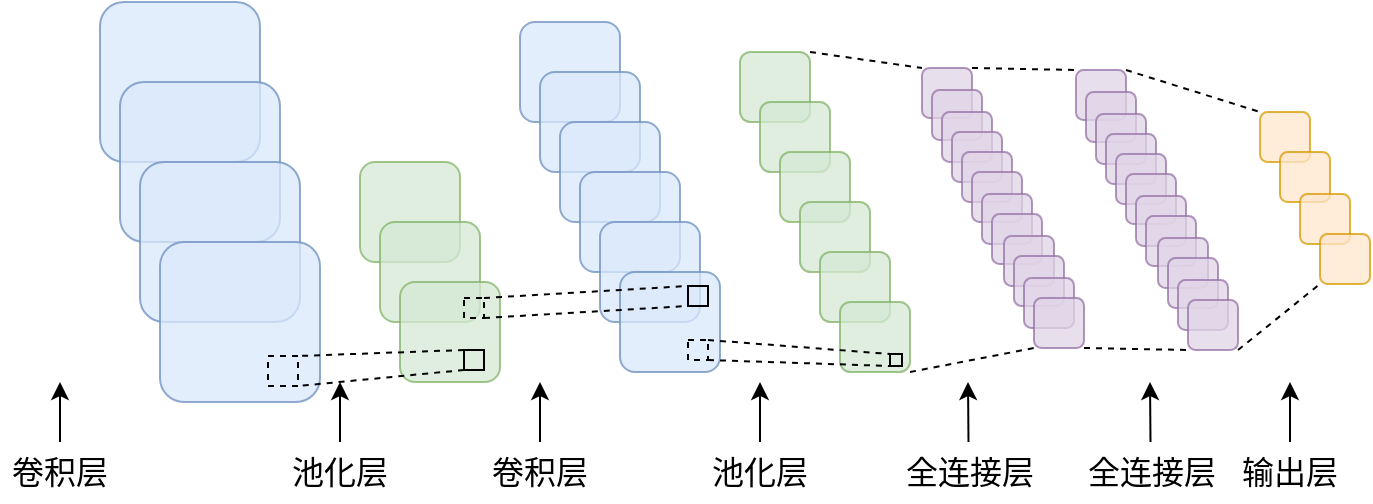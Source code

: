 <mxfile version="21.2.9" type="github">
  <diagram name="第 1 页" id="ZHtbwnwESCGqk5BUtqKa">
    <mxGraphModel dx="928" dy="579" grid="1" gridSize="10" guides="1" tooltips="1" connect="1" arrows="1" fold="1" page="1" pageScale="1" pageWidth="827" pageHeight="1169" math="0" shadow="0">
      <root>
        <mxCell id="0" />
        <mxCell id="1" parent="0" />
        <mxCell id="7yJh9d8cDHfY0ZQC9ODF-1" value="" style="rounded=1;whiteSpace=wrap;html=1;fillColor=#dae8fc;strokeColor=#6c8ebf;opacity=75;" vertex="1" parent="1">
          <mxGeometry x="170" y="230" width="80" height="80" as="geometry" />
        </mxCell>
        <mxCell id="7yJh9d8cDHfY0ZQC9ODF-4" value="" style="rounded=1;whiteSpace=wrap;html=1;fillColor=#dae8fc;strokeColor=#6c8ebf;opacity=75;" vertex="1" parent="1">
          <mxGeometry x="180" y="270" width="80" height="80" as="geometry" />
        </mxCell>
        <mxCell id="7yJh9d8cDHfY0ZQC9ODF-5" value="" style="rounded=1;whiteSpace=wrap;html=1;fillColor=#dae8fc;strokeColor=#6c8ebf;opacity=75;" vertex="1" parent="1">
          <mxGeometry x="190" y="310" width="80" height="80" as="geometry" />
        </mxCell>
        <mxCell id="7yJh9d8cDHfY0ZQC9ODF-6" value="" style="rounded=1;whiteSpace=wrap;html=1;fillColor=#d5e8d4;strokeColor=#82b366;opacity=75;" vertex="1" parent="1">
          <mxGeometry x="300" y="310" width="50" height="50" as="geometry" />
        </mxCell>
        <mxCell id="7yJh9d8cDHfY0ZQC9ODF-7" value="" style="rounded=1;whiteSpace=wrap;html=1;fillColor=#dae8fc;strokeColor=#6c8ebf;opacity=75;" vertex="1" parent="1">
          <mxGeometry x="200" y="350" width="80" height="80" as="geometry" />
        </mxCell>
        <mxCell id="7yJh9d8cDHfY0ZQC9ODF-11" value="" style="rounded=1;whiteSpace=wrap;html=1;fillColor=#d5e8d4;strokeColor=#82b366;opacity=75;" vertex="1" parent="1">
          <mxGeometry x="310" y="340" width="50" height="50" as="geometry" />
        </mxCell>
        <mxCell id="7yJh9d8cDHfY0ZQC9ODF-12" value="" style="rounded=1;whiteSpace=wrap;html=1;fillColor=#d5e8d4;strokeColor=#82b366;opacity=75;" vertex="1" parent="1">
          <mxGeometry x="320" y="370" width="50" height="50" as="geometry" />
        </mxCell>
        <mxCell id="7yJh9d8cDHfY0ZQC9ODF-15" value="" style="rounded=1;whiteSpace=wrap;html=1;fillColor=#dae8fc;strokeColor=#6c8ebf;opacity=75;" vertex="1" parent="1">
          <mxGeometry x="380" y="240" width="50" height="50" as="geometry" />
        </mxCell>
        <mxCell id="7yJh9d8cDHfY0ZQC9ODF-16" value="" style="rounded=1;whiteSpace=wrap;html=1;fillColor=#dae8fc;strokeColor=#6c8ebf;opacity=75;" vertex="1" parent="1">
          <mxGeometry x="390" y="265" width="50" height="50" as="geometry" />
        </mxCell>
        <mxCell id="7yJh9d8cDHfY0ZQC9ODF-17" value="" style="rounded=1;whiteSpace=wrap;html=1;fillColor=#dae8fc;strokeColor=#6c8ebf;opacity=75;" vertex="1" parent="1">
          <mxGeometry x="400" y="290" width="50" height="50" as="geometry" />
        </mxCell>
        <mxCell id="7yJh9d8cDHfY0ZQC9ODF-18" value="" style="rounded=1;whiteSpace=wrap;html=1;fillColor=#dae8fc;strokeColor=#6c8ebf;opacity=75;" vertex="1" parent="1">
          <mxGeometry x="410" y="315" width="50" height="50" as="geometry" />
        </mxCell>
        <mxCell id="7yJh9d8cDHfY0ZQC9ODF-19" value="" style="rounded=1;whiteSpace=wrap;html=1;fillColor=#dae8fc;strokeColor=#6c8ebf;opacity=75;" vertex="1" parent="1">
          <mxGeometry x="420" y="340" width="50" height="50" as="geometry" />
        </mxCell>
        <mxCell id="7yJh9d8cDHfY0ZQC9ODF-20" value="" style="rounded=1;whiteSpace=wrap;html=1;fillColor=#dae8fc;strokeColor=#6c8ebf;opacity=75;" vertex="1" parent="1">
          <mxGeometry x="430" y="365" width="50" height="50" as="geometry" />
        </mxCell>
        <mxCell id="7yJh9d8cDHfY0ZQC9ODF-21" value="" style="rounded=1;whiteSpace=wrap;html=1;fillColor=#d5e8d4;strokeColor=#82b366;opacity=75;" vertex="1" parent="1">
          <mxGeometry x="490" y="255" width="35" height="35" as="geometry" />
        </mxCell>
        <mxCell id="7yJh9d8cDHfY0ZQC9ODF-22" value="" style="rounded=1;whiteSpace=wrap;html=1;fillColor=#d5e8d4;strokeColor=#82b366;opacity=75;" vertex="1" parent="1">
          <mxGeometry x="500" y="280" width="35" height="35" as="geometry" />
        </mxCell>
        <mxCell id="7yJh9d8cDHfY0ZQC9ODF-23" value="" style="rounded=1;whiteSpace=wrap;html=1;fillColor=#d5e8d4;strokeColor=#82b366;opacity=75;" vertex="1" parent="1">
          <mxGeometry x="510" y="305" width="35" height="35" as="geometry" />
        </mxCell>
        <mxCell id="7yJh9d8cDHfY0ZQC9ODF-24" value="" style="rounded=1;whiteSpace=wrap;html=1;fillColor=#d5e8d4;strokeColor=#82b366;opacity=75;" vertex="1" parent="1">
          <mxGeometry x="520" y="330" width="35" height="35" as="geometry" />
        </mxCell>
        <mxCell id="7yJh9d8cDHfY0ZQC9ODF-25" value="" style="rounded=1;whiteSpace=wrap;html=1;fillColor=#d5e8d4;strokeColor=#82b366;opacity=75;" vertex="1" parent="1">
          <mxGeometry x="530" y="355" width="35" height="35" as="geometry" />
        </mxCell>
        <mxCell id="7yJh9d8cDHfY0ZQC9ODF-26" value="" style="rounded=1;whiteSpace=wrap;html=1;fillColor=#d5e8d4;strokeColor=#82b366;opacity=75;" vertex="1" parent="1">
          <mxGeometry x="540" y="380" width="35" height="35" as="geometry" />
        </mxCell>
        <mxCell id="7yJh9d8cDHfY0ZQC9ODF-33" value="" style="rounded=1;whiteSpace=wrap;html=1;fillColor=#e1d5e7;strokeColor=#9673a6;opacity=75;" vertex="1" parent="1">
          <mxGeometry x="581" y="263" width="25" height="25" as="geometry" />
        </mxCell>
        <mxCell id="7yJh9d8cDHfY0ZQC9ODF-34" value="" style="rounded=1;whiteSpace=wrap;html=1;fillColor=#e1d5e7;strokeColor=#9673a6;opacity=75;" vertex="1" parent="1">
          <mxGeometry x="586" y="274" width="25" height="25" as="geometry" />
        </mxCell>
        <mxCell id="7yJh9d8cDHfY0ZQC9ODF-47" value="" style="rounded=1;whiteSpace=wrap;html=1;fillColor=#e1d5e7;strokeColor=#9673a6;opacity=75;" vertex="1" parent="1">
          <mxGeometry x="591" y="285" width="25" height="25" as="geometry" />
        </mxCell>
        <mxCell id="7yJh9d8cDHfY0ZQC9ODF-48" value="" style="rounded=1;whiteSpace=wrap;html=1;fillColor=#e1d5e7;strokeColor=#9673a6;opacity=75;" vertex="1" parent="1">
          <mxGeometry x="596" y="295" width="25" height="25" as="geometry" />
        </mxCell>
        <mxCell id="7yJh9d8cDHfY0ZQC9ODF-49" value="" style="rounded=1;whiteSpace=wrap;html=1;fillColor=#e1d5e7;strokeColor=#9673a6;opacity=75;" vertex="1" parent="1">
          <mxGeometry x="601" y="305" width="25" height="25" as="geometry" />
        </mxCell>
        <mxCell id="7yJh9d8cDHfY0ZQC9ODF-50" value="" style="rounded=1;whiteSpace=wrap;html=1;fillColor=#e1d5e7;strokeColor=#9673a6;opacity=75;" vertex="1" parent="1">
          <mxGeometry x="606" y="315" width="25" height="25" as="geometry" />
        </mxCell>
        <mxCell id="7yJh9d8cDHfY0ZQC9ODF-51" value="" style="rounded=1;whiteSpace=wrap;html=1;fillColor=#e1d5e7;strokeColor=#9673a6;opacity=75;" vertex="1" parent="1">
          <mxGeometry x="611" y="326" width="25" height="25" as="geometry" />
        </mxCell>
        <mxCell id="7yJh9d8cDHfY0ZQC9ODF-52" value="" style="rounded=1;whiteSpace=wrap;html=1;fillColor=#e1d5e7;strokeColor=#9673a6;opacity=75;" vertex="1" parent="1">
          <mxGeometry x="616" y="336" width="25" height="25" as="geometry" />
        </mxCell>
        <mxCell id="7yJh9d8cDHfY0ZQC9ODF-53" value="" style="rounded=1;whiteSpace=wrap;html=1;fillColor=#e1d5e7;strokeColor=#9673a6;opacity=75;" vertex="1" parent="1">
          <mxGeometry x="622" y="347" width="25" height="25" as="geometry" />
        </mxCell>
        <mxCell id="7yJh9d8cDHfY0ZQC9ODF-54" value="" style="rounded=1;whiteSpace=wrap;html=1;fillColor=#e1d5e7;strokeColor=#9673a6;opacity=75;" vertex="1" parent="1">
          <mxGeometry x="627" y="357" width="25" height="25" as="geometry" />
        </mxCell>
        <mxCell id="7yJh9d8cDHfY0ZQC9ODF-55" value="" style="rounded=1;whiteSpace=wrap;html=1;fillColor=#e1d5e7;strokeColor=#9673a6;opacity=75;" vertex="1" parent="1">
          <mxGeometry x="632" y="368" width="25" height="25" as="geometry" />
        </mxCell>
        <mxCell id="7yJh9d8cDHfY0ZQC9ODF-56" value="" style="rounded=1;whiteSpace=wrap;html=1;fillColor=#e1d5e7;strokeColor=#9673a6;opacity=75;" vertex="1" parent="1">
          <mxGeometry x="637" y="378" width="25" height="25" as="geometry" />
        </mxCell>
        <mxCell id="7yJh9d8cDHfY0ZQC9ODF-93" value="" style="rounded=1;whiteSpace=wrap;html=1;fillColor=#e1d5e7;strokeColor=#9673a6;opacity=75;" vertex="1" parent="1">
          <mxGeometry x="658" y="264" width="25" height="25" as="geometry" />
        </mxCell>
        <mxCell id="7yJh9d8cDHfY0ZQC9ODF-94" value="" style="rounded=1;whiteSpace=wrap;html=1;fillColor=#e1d5e7;strokeColor=#9673a6;opacity=75;" vertex="1" parent="1">
          <mxGeometry x="663" y="275" width="25" height="25" as="geometry" />
        </mxCell>
        <mxCell id="7yJh9d8cDHfY0ZQC9ODF-95" value="" style="rounded=1;whiteSpace=wrap;html=1;fillColor=#e1d5e7;strokeColor=#9673a6;opacity=75;" vertex="1" parent="1">
          <mxGeometry x="668" y="286" width="25" height="25" as="geometry" />
        </mxCell>
        <mxCell id="7yJh9d8cDHfY0ZQC9ODF-96" value="" style="rounded=1;whiteSpace=wrap;html=1;fillColor=#e1d5e7;strokeColor=#9673a6;opacity=75;" vertex="1" parent="1">
          <mxGeometry x="673" y="296" width="25" height="25" as="geometry" />
        </mxCell>
        <mxCell id="7yJh9d8cDHfY0ZQC9ODF-97" value="" style="rounded=1;whiteSpace=wrap;html=1;fillColor=#e1d5e7;strokeColor=#9673a6;opacity=75;" vertex="1" parent="1">
          <mxGeometry x="678" y="306" width="25" height="25" as="geometry" />
        </mxCell>
        <mxCell id="7yJh9d8cDHfY0ZQC9ODF-98" value="" style="rounded=1;whiteSpace=wrap;html=1;fillColor=#e1d5e7;strokeColor=#9673a6;opacity=75;" vertex="1" parent="1">
          <mxGeometry x="683" y="316" width="25" height="25" as="geometry" />
        </mxCell>
        <mxCell id="7yJh9d8cDHfY0ZQC9ODF-99" value="" style="rounded=1;whiteSpace=wrap;html=1;fillColor=#e1d5e7;strokeColor=#9673a6;opacity=75;" vertex="1" parent="1">
          <mxGeometry x="688" y="327" width="25" height="25" as="geometry" />
        </mxCell>
        <mxCell id="7yJh9d8cDHfY0ZQC9ODF-100" value="" style="rounded=1;whiteSpace=wrap;html=1;fillColor=#e1d5e7;strokeColor=#9673a6;opacity=75;" vertex="1" parent="1">
          <mxGeometry x="693" y="337" width="25" height="25" as="geometry" />
        </mxCell>
        <mxCell id="7yJh9d8cDHfY0ZQC9ODF-101" value="" style="rounded=1;whiteSpace=wrap;html=1;fillColor=#e1d5e7;strokeColor=#9673a6;opacity=75;" vertex="1" parent="1">
          <mxGeometry x="699" y="348" width="25" height="25" as="geometry" />
        </mxCell>
        <mxCell id="7yJh9d8cDHfY0ZQC9ODF-102" value="" style="rounded=1;whiteSpace=wrap;html=1;fillColor=#e1d5e7;strokeColor=#9673a6;opacity=75;" vertex="1" parent="1">
          <mxGeometry x="704" y="358" width="25" height="25" as="geometry" />
        </mxCell>
        <mxCell id="7yJh9d8cDHfY0ZQC9ODF-103" value="" style="rounded=1;whiteSpace=wrap;html=1;fillColor=#e1d5e7;strokeColor=#9673a6;opacity=75;" vertex="1" parent="1">
          <mxGeometry x="709" y="369" width="25" height="25" as="geometry" />
        </mxCell>
        <mxCell id="7yJh9d8cDHfY0ZQC9ODF-104" value="" style="rounded=1;whiteSpace=wrap;html=1;fillColor=#e1d5e7;strokeColor=#9673a6;opacity=75;" vertex="1" parent="1">
          <mxGeometry x="714" y="379" width="25" height="25" as="geometry" />
        </mxCell>
        <mxCell id="7yJh9d8cDHfY0ZQC9ODF-105" value="" style="rounded=1;whiteSpace=wrap;html=1;fillColor=#ffe6cc;strokeColor=#d79b00;opacity=75;" vertex="1" parent="1">
          <mxGeometry x="750" y="285" width="25" height="25" as="geometry" />
        </mxCell>
        <mxCell id="7yJh9d8cDHfY0ZQC9ODF-106" value="" style="rounded=1;whiteSpace=wrap;html=1;fillColor=#ffe6cc;strokeColor=#d79b00;opacity=75;" vertex="1" parent="1">
          <mxGeometry x="760" y="305" width="25" height="25" as="geometry" />
        </mxCell>
        <mxCell id="7yJh9d8cDHfY0ZQC9ODF-110" value="" style="rounded=1;whiteSpace=wrap;html=1;fillColor=#ffe6cc;strokeColor=#d79b00;opacity=75;" vertex="1" parent="1">
          <mxGeometry x="770" y="326" width="25" height="25" as="geometry" />
        </mxCell>
        <mxCell id="7yJh9d8cDHfY0ZQC9ODF-111" value="" style="rounded=1;whiteSpace=wrap;html=1;fillColor=#ffe6cc;strokeColor=#d79b00;opacity=75;" vertex="1" parent="1">
          <mxGeometry x="780" y="346" width="25" height="25" as="geometry" />
        </mxCell>
        <mxCell id="7yJh9d8cDHfY0ZQC9ODF-112" value="&lt;font style=&quot;font-size: 16px;&quot;&gt;卷积层&lt;/font&gt;" style="text;html=1;strokeColor=none;fillColor=none;align=center;verticalAlign=middle;whiteSpace=wrap;rounded=0;" vertex="1" parent="1">
          <mxGeometry x="120" y="450" width="60" height="30" as="geometry" />
        </mxCell>
        <mxCell id="7yJh9d8cDHfY0ZQC9ODF-113" value="&lt;font style=&quot;font-size: 16px;&quot;&gt;池化层&lt;/font&gt;" style="text;html=1;strokeColor=none;fillColor=none;align=center;verticalAlign=middle;whiteSpace=wrap;rounded=0;" vertex="1" parent="1">
          <mxGeometry x="260" y="450" width="60" height="30" as="geometry" />
        </mxCell>
        <mxCell id="7yJh9d8cDHfY0ZQC9ODF-114" value="&lt;font style=&quot;font-size: 16px;&quot;&gt;卷积层&lt;/font&gt;" style="text;html=1;strokeColor=none;fillColor=none;align=center;verticalAlign=middle;whiteSpace=wrap;rounded=0;" vertex="1" parent="1">
          <mxGeometry x="360" y="450" width="60" height="30" as="geometry" />
        </mxCell>
        <mxCell id="7yJh9d8cDHfY0ZQC9ODF-115" value="&lt;font style=&quot;font-size: 16px;&quot;&gt;池化层&lt;/font&gt;" style="text;html=1;strokeColor=none;fillColor=none;align=center;verticalAlign=middle;whiteSpace=wrap;rounded=0;" vertex="1" parent="1">
          <mxGeometry x="470" y="450" width="60" height="30" as="geometry" />
        </mxCell>
        <mxCell id="7yJh9d8cDHfY0ZQC9ODF-116" value="&lt;font style=&quot;font-size: 16px;&quot;&gt;全连接层&lt;/font&gt;" style="text;html=1;strokeColor=none;fillColor=none;align=center;verticalAlign=middle;whiteSpace=wrap;rounded=0;" vertex="1" parent="1">
          <mxGeometry x="568.5" y="450" width="71.5" height="30" as="geometry" />
        </mxCell>
        <mxCell id="7yJh9d8cDHfY0ZQC9ODF-117" value="&lt;font style=&quot;font-size: 16px;&quot;&gt;全连接层&lt;/font&gt;" style="text;html=1;strokeColor=none;fillColor=none;align=center;verticalAlign=middle;whiteSpace=wrap;rounded=0;" vertex="1" parent="1">
          <mxGeometry x="660.5" y="450" width="69.5" height="30" as="geometry" />
        </mxCell>
        <mxCell id="7yJh9d8cDHfY0ZQC9ODF-118" value="&lt;font style=&quot;font-size: 16px;&quot;&gt;输出层&lt;/font&gt;" style="text;html=1;strokeColor=none;fillColor=none;align=center;verticalAlign=middle;whiteSpace=wrap;rounded=0;" vertex="1" parent="1">
          <mxGeometry x="735" y="450" width="60" height="30" as="geometry" />
        </mxCell>
        <mxCell id="7yJh9d8cDHfY0ZQC9ODF-119" value="" style="endArrow=classic;html=1;rounded=0;exitX=0.5;exitY=0;exitDx=0;exitDy=0;" edge="1" parent="1" source="7yJh9d8cDHfY0ZQC9ODF-112">
          <mxGeometry width="50" height="50" relative="1" as="geometry">
            <mxPoint x="150" y="440" as="sourcePoint" />
            <mxPoint x="150" y="420" as="targetPoint" />
          </mxGeometry>
        </mxCell>
        <mxCell id="7yJh9d8cDHfY0ZQC9ODF-121" value="" style="endArrow=classic;html=1;rounded=0;exitX=0.5;exitY=0;exitDx=0;exitDy=0;" edge="1" parent="1" source="7yJh9d8cDHfY0ZQC9ODF-113">
          <mxGeometry width="50" height="50" relative="1" as="geometry">
            <mxPoint x="290" y="440" as="sourcePoint" />
            <mxPoint x="290" y="420" as="targetPoint" />
          </mxGeometry>
        </mxCell>
        <mxCell id="7yJh9d8cDHfY0ZQC9ODF-122" value="" style="endArrow=classic;html=1;rounded=0;exitX=0.5;exitY=0;exitDx=0;exitDy=0;" edge="1" parent="1" source="7yJh9d8cDHfY0ZQC9ODF-114">
          <mxGeometry width="50" height="50" relative="1" as="geometry">
            <mxPoint x="390" y="440" as="sourcePoint" />
            <mxPoint x="390" y="420" as="targetPoint" />
          </mxGeometry>
        </mxCell>
        <mxCell id="7yJh9d8cDHfY0ZQC9ODF-123" value="" style="endArrow=classic;html=1;rounded=0;exitX=0.5;exitY=0;exitDx=0;exitDy=0;" edge="1" parent="1" source="7yJh9d8cDHfY0ZQC9ODF-115">
          <mxGeometry width="50" height="50" relative="1" as="geometry">
            <mxPoint x="490" y="450" as="sourcePoint" />
            <mxPoint x="500" y="420" as="targetPoint" />
          </mxGeometry>
        </mxCell>
        <mxCell id="7yJh9d8cDHfY0ZQC9ODF-124" value="" style="endArrow=classic;html=1;rounded=0;exitX=0.5;exitY=0;exitDx=0;exitDy=0;" edge="1" parent="1" source="7yJh9d8cDHfY0ZQC9ODF-116">
          <mxGeometry width="50" height="50" relative="1" as="geometry">
            <mxPoint x="600" y="450" as="sourcePoint" />
            <mxPoint x="604" y="420" as="targetPoint" />
          </mxGeometry>
        </mxCell>
        <mxCell id="7yJh9d8cDHfY0ZQC9ODF-125" value="" style="endArrow=classic;html=1;rounded=0;exitX=0.5;exitY=0;exitDx=0;exitDy=0;" edge="1" parent="1" source="7yJh9d8cDHfY0ZQC9ODF-117">
          <mxGeometry width="50" height="50" relative="1" as="geometry">
            <mxPoint x="680" y="450" as="sourcePoint" />
            <mxPoint x="695" y="420" as="targetPoint" />
          </mxGeometry>
        </mxCell>
        <mxCell id="7yJh9d8cDHfY0ZQC9ODF-126" value="" style="endArrow=classic;html=1;rounded=0;exitX=0.5;exitY=0;exitDx=0;exitDy=0;" edge="1" parent="1" source="7yJh9d8cDHfY0ZQC9ODF-118">
          <mxGeometry width="50" height="50" relative="1" as="geometry">
            <mxPoint x="760" y="450" as="sourcePoint" />
            <mxPoint x="765" y="420" as="targetPoint" />
          </mxGeometry>
        </mxCell>
        <mxCell id="7yJh9d8cDHfY0ZQC9ODF-127" value="" style="whiteSpace=wrap;html=1;aspect=fixed;dashed=1;fillColor=none;" vertex="1" parent="1">
          <mxGeometry x="254" y="407" width="15" height="15" as="geometry" />
        </mxCell>
        <mxCell id="7yJh9d8cDHfY0ZQC9ODF-128" value="" style="whiteSpace=wrap;html=1;aspect=fixed;fillColor=none;" vertex="1" parent="1">
          <mxGeometry x="352" y="404" width="10" height="10" as="geometry" />
        </mxCell>
        <mxCell id="7yJh9d8cDHfY0ZQC9ODF-131" value="" style="endArrow=none;dashed=1;html=1;rounded=0;entryX=1;entryY=0;entryDx=0;entryDy=0;exitX=0;exitY=0;exitDx=0;exitDy=0;" edge="1" parent="1" source="7yJh9d8cDHfY0ZQC9ODF-128" target="7yJh9d8cDHfY0ZQC9ODF-127">
          <mxGeometry width="50" height="50" relative="1" as="geometry">
            <mxPoint x="120" y="230" as="sourcePoint" />
            <mxPoint x="170" y="180" as="targetPoint" />
          </mxGeometry>
        </mxCell>
        <mxCell id="7yJh9d8cDHfY0ZQC9ODF-132" value="" style="endArrow=none;dashed=1;html=1;rounded=0;entryX=1;entryY=1;entryDx=0;entryDy=0;exitX=0;exitY=1;exitDx=0;exitDy=0;" edge="1" parent="1" source="7yJh9d8cDHfY0ZQC9ODF-128" target="7yJh9d8cDHfY0ZQC9ODF-127">
          <mxGeometry width="50" height="50" relative="1" as="geometry">
            <mxPoint x="390" y="398" as="sourcePoint" />
            <mxPoint x="307" y="431" as="targetPoint" />
          </mxGeometry>
        </mxCell>
        <mxCell id="7yJh9d8cDHfY0ZQC9ODF-133" value="" style="whiteSpace=wrap;html=1;aspect=fixed;fillColor=none;dashed=1;" vertex="1" parent="1">
          <mxGeometry x="352" y="378" width="10" height="10" as="geometry" />
        </mxCell>
        <mxCell id="7yJh9d8cDHfY0ZQC9ODF-134" value="" style="whiteSpace=wrap;html=1;aspect=fixed;fillColor=none;" vertex="1" parent="1">
          <mxGeometry x="464" y="372" width="10" height="10" as="geometry" />
        </mxCell>
        <mxCell id="7yJh9d8cDHfY0ZQC9ODF-135" value="" style="endArrow=none;dashed=1;html=1;rounded=0;entryX=0;entryY=1;entryDx=0;entryDy=0;exitX=1;exitY=1;exitDx=0;exitDy=0;" edge="1" parent="1" source="7yJh9d8cDHfY0ZQC9ODF-133" target="7yJh9d8cDHfY0ZQC9ODF-134">
          <mxGeometry width="50" height="50" relative="1" as="geometry">
            <mxPoint x="410" y="530" as="sourcePoint" />
            <mxPoint x="460" y="480" as="targetPoint" />
          </mxGeometry>
        </mxCell>
        <mxCell id="7yJh9d8cDHfY0ZQC9ODF-136" value="" style="endArrow=none;dashed=1;html=1;rounded=0;entryX=0;entryY=0;entryDx=0;entryDy=0;exitX=1;exitY=0;exitDx=0;exitDy=0;" edge="1" parent="1" source="7yJh9d8cDHfY0ZQC9ODF-133" target="7yJh9d8cDHfY0ZQC9ODF-134">
          <mxGeometry width="50" height="50" relative="1" as="geometry">
            <mxPoint x="300" y="560" as="sourcePoint" />
            <mxPoint x="350" y="510" as="targetPoint" />
          </mxGeometry>
        </mxCell>
        <mxCell id="7yJh9d8cDHfY0ZQC9ODF-137" value="" style="endArrow=none;dashed=1;html=1;rounded=0;exitX=1;exitY=0;exitDx=0;exitDy=0;entryX=0;entryY=0;entryDx=0;entryDy=0;" edge="1" parent="1" source="7yJh9d8cDHfY0ZQC9ODF-21" target="7yJh9d8cDHfY0ZQC9ODF-33">
          <mxGeometry width="50" height="50" relative="1" as="geometry">
            <mxPoint x="560" y="210" as="sourcePoint" />
            <mxPoint x="610" y="160" as="targetPoint" />
          </mxGeometry>
        </mxCell>
        <mxCell id="7yJh9d8cDHfY0ZQC9ODF-138" value="" style="endArrow=none;dashed=1;html=1;rounded=0;entryX=0;entryY=1;entryDx=0;entryDy=0;exitX=1;exitY=1;exitDx=0;exitDy=0;" edge="1" parent="1" source="7yJh9d8cDHfY0ZQC9ODF-26" target="7yJh9d8cDHfY0ZQC9ODF-56">
          <mxGeometry width="50" height="50" relative="1" as="geometry">
            <mxPoint x="593.5" y="550" as="sourcePoint" />
            <mxPoint x="643.5" y="500" as="targetPoint" />
          </mxGeometry>
        </mxCell>
        <mxCell id="7yJh9d8cDHfY0ZQC9ODF-139" value="" style="endArrow=none;dashed=1;html=1;rounded=0;exitX=1;exitY=0;exitDx=0;exitDy=0;entryX=0;entryY=0;entryDx=0;entryDy=0;" edge="1" parent="1" source="7yJh9d8cDHfY0ZQC9ODF-33" target="7yJh9d8cDHfY0ZQC9ODF-93">
          <mxGeometry width="50" height="50" relative="1" as="geometry">
            <mxPoint x="620" y="240" as="sourcePoint" />
            <mxPoint x="670" y="190" as="targetPoint" />
          </mxGeometry>
        </mxCell>
        <mxCell id="7yJh9d8cDHfY0ZQC9ODF-140" value="" style="endArrow=none;dashed=1;html=1;rounded=0;entryX=0;entryY=1;entryDx=0;entryDy=0;exitX=1;exitY=1;exitDx=0;exitDy=0;" edge="1" parent="1" source="7yJh9d8cDHfY0ZQC9ODF-56" target="7yJh9d8cDHfY0ZQC9ODF-104">
          <mxGeometry width="50" height="50" relative="1" as="geometry">
            <mxPoint x="670" y="560" as="sourcePoint" />
            <mxPoint x="720" y="510" as="targetPoint" />
          </mxGeometry>
        </mxCell>
        <mxCell id="7yJh9d8cDHfY0ZQC9ODF-141" value="" style="endArrow=none;dashed=1;html=1;rounded=0;exitX=1;exitY=0;exitDx=0;exitDy=0;entryX=0;entryY=0;entryDx=0;entryDy=0;" edge="1" parent="1" source="7yJh9d8cDHfY0ZQC9ODF-93" target="7yJh9d8cDHfY0ZQC9ODF-105">
          <mxGeometry width="50" height="50" relative="1" as="geometry">
            <mxPoint x="693" y="255" as="sourcePoint" />
            <mxPoint x="743" y="205" as="targetPoint" />
          </mxGeometry>
        </mxCell>
        <mxCell id="7yJh9d8cDHfY0ZQC9ODF-142" value="" style="endArrow=none;dashed=1;html=1;rounded=0;exitX=1;exitY=1;exitDx=0;exitDy=0;entryX=0;entryY=1;entryDx=0;entryDy=0;" edge="1" parent="1" source="7yJh9d8cDHfY0ZQC9ODF-104" target="7yJh9d8cDHfY0ZQC9ODF-111">
          <mxGeometry width="50" height="50" relative="1" as="geometry">
            <mxPoint x="810" y="440" as="sourcePoint" />
            <mxPoint x="860" y="390" as="targetPoint" />
          </mxGeometry>
        </mxCell>
        <mxCell id="7yJh9d8cDHfY0ZQC9ODF-143" value="" style="whiteSpace=wrap;html=1;aspect=fixed;fillColor=none;dashed=1;" vertex="1" parent="1">
          <mxGeometry x="464" y="399" width="10" height="10" as="geometry" />
        </mxCell>
        <mxCell id="7yJh9d8cDHfY0ZQC9ODF-145" value="" style="whiteSpace=wrap;html=1;aspect=fixed;fillColor=none;" vertex="1" parent="1">
          <mxGeometry x="565" y="406" width="6" height="6" as="geometry" />
        </mxCell>
        <mxCell id="7yJh9d8cDHfY0ZQC9ODF-146" value="" style="endArrow=none;dashed=1;html=1;rounded=0;entryX=0;entryY=0;entryDx=0;entryDy=0;exitX=1;exitY=0;exitDx=0;exitDy=0;" edge="1" parent="1" source="7yJh9d8cDHfY0ZQC9ODF-143" target="7yJh9d8cDHfY0ZQC9ODF-145">
          <mxGeometry width="50" height="50" relative="1" as="geometry">
            <mxPoint x="480" y="450" as="sourcePoint" />
            <mxPoint x="530" y="400" as="targetPoint" />
          </mxGeometry>
        </mxCell>
        <mxCell id="7yJh9d8cDHfY0ZQC9ODF-147" value="" style="endArrow=none;dashed=1;html=1;rounded=0;entryX=0;entryY=1;entryDx=0;entryDy=0;exitX=1;exitY=1;exitDx=0;exitDy=0;" edge="1" parent="1" source="7yJh9d8cDHfY0ZQC9ODF-143" target="7yJh9d8cDHfY0ZQC9ODF-145">
          <mxGeometry width="50" height="50" relative="1" as="geometry">
            <mxPoint x="470" y="460" as="sourcePoint" />
            <mxPoint x="520" y="410" as="targetPoint" />
          </mxGeometry>
        </mxCell>
      </root>
    </mxGraphModel>
  </diagram>
</mxfile>
